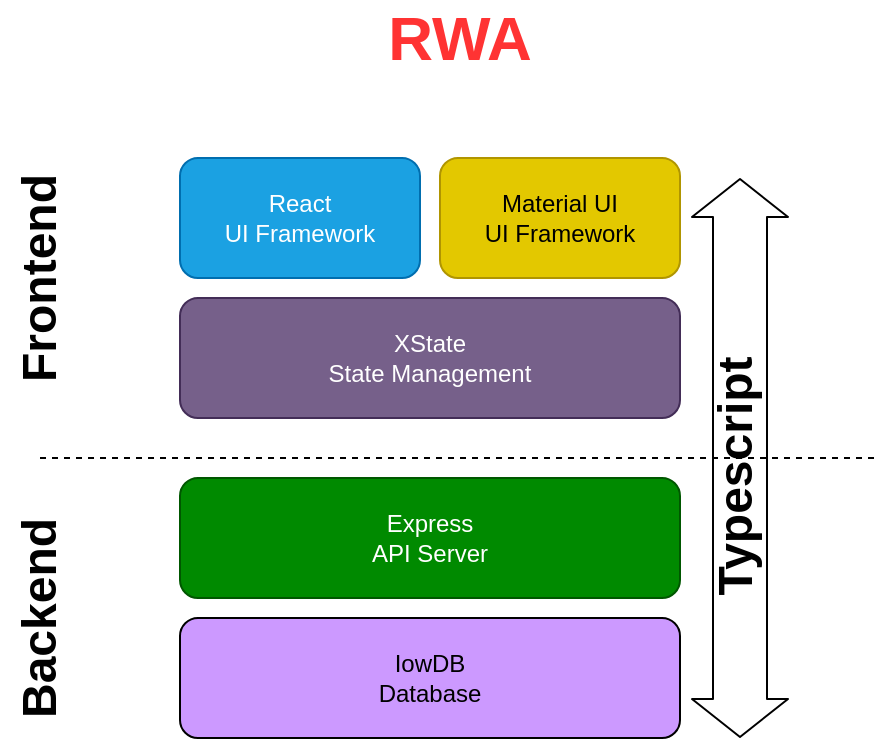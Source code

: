 <mxfile>
    <diagram id="XjMpJv1BIOW9Tq0SZBh7" name="Página-1">
        <mxGraphModel dx="875" dy="498" grid="1" gridSize="10" guides="1" tooltips="1" connect="1" arrows="1" fold="1" page="1" pageScale="1" pageWidth="827" pageHeight="1169" math="0" shadow="0">
            <root>
                <mxCell id="0"/>
                <mxCell id="1" parent="0"/>
                <mxCell id="2" value="React&lt;br&gt;UI Framework" style="rounded=1;whiteSpace=wrap;html=1;fillColor=#1ba1e2;strokeColor=#006EAF;fontColor=#ffffff;" vertex="1" parent="1">
                    <mxGeometry x="170" y="100" width="120" height="60" as="geometry"/>
                </mxCell>
                <mxCell id="3" value="Material UI&lt;br&gt;UI Framework" style="rounded=1;whiteSpace=wrap;html=1;fillColor=#e3c800;strokeColor=#B09500;fontColor=#000000;" vertex="1" parent="1">
                    <mxGeometry x="300" y="100" width="120" height="60" as="geometry"/>
                </mxCell>
                <mxCell id="4" value="XState&lt;br&gt;State Management" style="rounded=1;whiteSpace=wrap;html=1;fillColor=#76608a;strokeColor=#432D57;fontColor=#ffffff;" vertex="1" parent="1">
                    <mxGeometry x="170" y="170" width="250" height="60" as="geometry"/>
                </mxCell>
                <mxCell id="5" value="Express&lt;br&gt;API Server" style="rounded=1;whiteSpace=wrap;html=1;fillColor=#008a00;strokeColor=#005700;fontColor=#ffffff;" vertex="1" parent="1">
                    <mxGeometry x="170" y="260" width="250" height="60" as="geometry"/>
                </mxCell>
                <mxCell id="6" value="IowDB&lt;br&gt;Database" style="rounded=1;whiteSpace=wrap;html=1;fillColor=#CC99FF;" vertex="1" parent="1">
                    <mxGeometry x="170" y="330" width="250" height="60" as="geometry"/>
                </mxCell>
                <mxCell id="7" value="" style="endArrow=none;dashed=1;html=1;" edge="1" parent="1">
                    <mxGeometry width="50" height="50" relative="1" as="geometry">
                        <mxPoint x="100" y="250" as="sourcePoint"/>
                        <mxPoint x="520" y="250" as="targetPoint"/>
                    </mxGeometry>
                </mxCell>
                <mxCell id="8" value="&lt;b&gt;&lt;font style=&quot;font-size: 24px&quot;&gt;Backend&lt;/font&gt;&lt;/b&gt;" style="text;html=1;strokeColor=none;fillColor=none;align=center;verticalAlign=middle;whiteSpace=wrap;rounded=0;rotation=-90;direction=north;" vertex="1" parent="1">
                    <mxGeometry x="90" y="310" width="20" height="40" as="geometry"/>
                </mxCell>
                <mxCell id="9" value="&lt;b&gt;&lt;font style=&quot;font-size: 24px&quot;&gt;Frontend&lt;/font&gt;&lt;/b&gt;" style="text;html=1;strokeColor=none;fillColor=none;align=center;verticalAlign=middle;whiteSpace=wrap;rounded=0;rotation=-90;direction=north;" vertex="1" parent="1">
                    <mxGeometry x="90" y="140" width="20" height="40" as="geometry"/>
                </mxCell>
                <mxCell id="11" value="" style="shape=flexArrow;endArrow=classic;startArrow=classic;html=1;width=27;" edge="1" parent="1">
                    <mxGeometry width="100" height="100" relative="1" as="geometry">
                        <mxPoint x="450" y="390" as="sourcePoint"/>
                        <mxPoint x="450" y="110" as="targetPoint"/>
                    </mxGeometry>
                </mxCell>
                <mxCell id="15" value="&lt;b&gt;&lt;font style=&quot;font-size: 24px&quot;&gt;Typescript&lt;/font&gt;&lt;/b&gt;" style="text;html=1;strokeColor=none;fillColor=none;align=center;verticalAlign=middle;whiteSpace=wrap;rounded=0;rotation=-90;direction=north;" vertex="1" parent="1">
                    <mxGeometry x="438" y="239" width="20" height="40" as="geometry"/>
                </mxCell>
                <mxCell id="18" value="RWA" style="text;html=1;strokeColor=none;fillColor=none;align=center;verticalAlign=middle;whiteSpace=wrap;rounded=0;fontSize=31;fontStyle=1;fontColor=#FF3333;" vertex="1" parent="1">
                    <mxGeometry x="290" y="30" width="40" height="20" as="geometry"/>
                </mxCell>
            </root>
        </mxGraphModel>
    </diagram>
</mxfile>